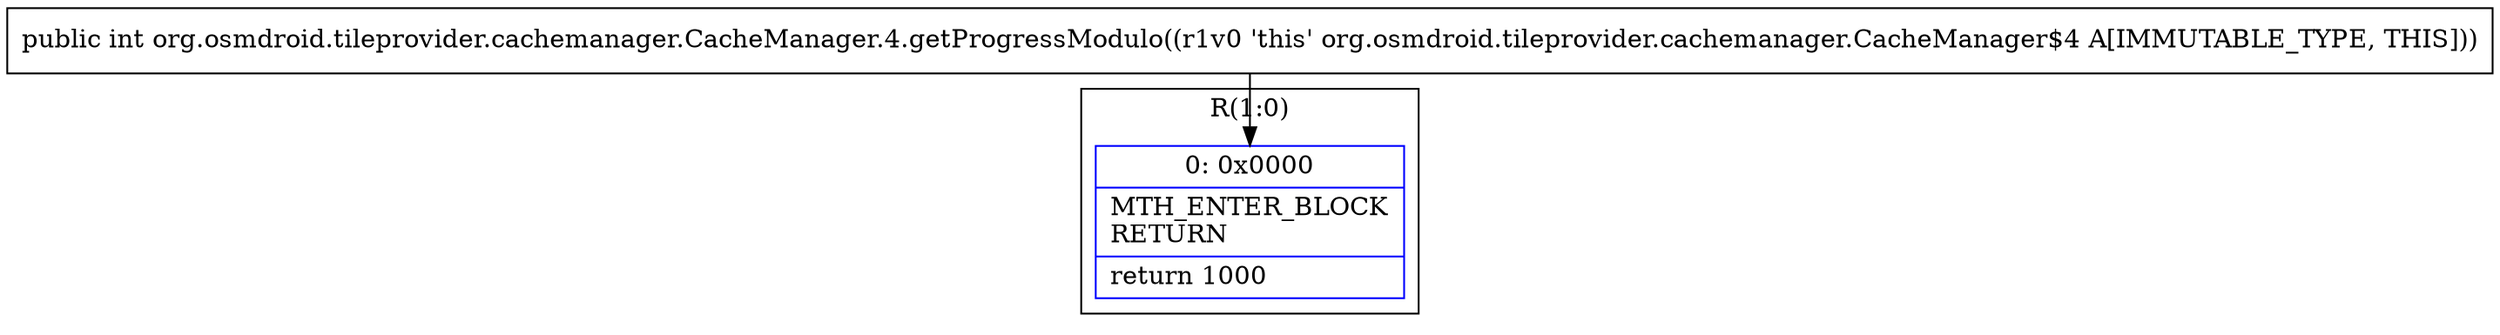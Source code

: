 digraph "CFG fororg.osmdroid.tileprovider.cachemanager.CacheManager.4.getProgressModulo()I" {
subgraph cluster_Region_477855787 {
label = "R(1:0)";
node [shape=record,color=blue];
Node_0 [shape=record,label="{0\:\ 0x0000|MTH_ENTER_BLOCK\lRETURN\l|return 1000\l}"];
}
MethodNode[shape=record,label="{public int org.osmdroid.tileprovider.cachemanager.CacheManager.4.getProgressModulo((r1v0 'this' org.osmdroid.tileprovider.cachemanager.CacheManager$4 A[IMMUTABLE_TYPE, THIS])) }"];
MethodNode -> Node_0;
}

